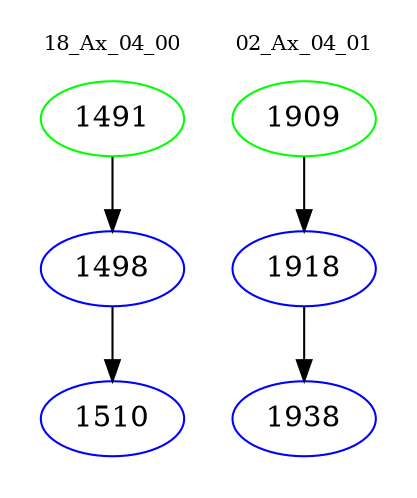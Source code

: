 digraph{
subgraph cluster_0 {
color = white
label = "18_Ax_04_00";
fontsize=10;
T0_1491 [label="1491", color="green"]
T0_1491 -> T0_1498 [color="black"]
T0_1498 [label="1498", color="blue"]
T0_1498 -> T0_1510 [color="black"]
T0_1510 [label="1510", color="blue"]
}
subgraph cluster_1 {
color = white
label = "02_Ax_04_01";
fontsize=10;
T1_1909 [label="1909", color="green"]
T1_1909 -> T1_1918 [color="black"]
T1_1918 [label="1918", color="blue"]
T1_1918 -> T1_1938 [color="black"]
T1_1938 [label="1938", color="blue"]
}
}
